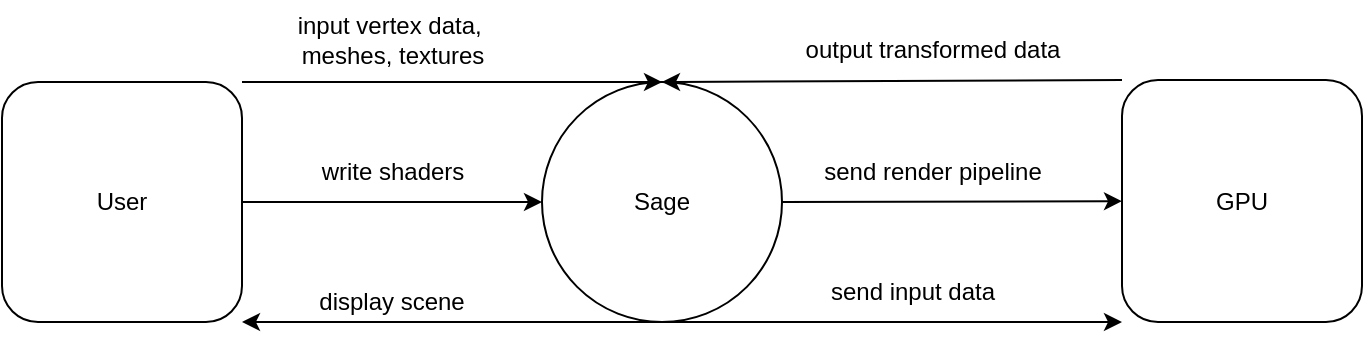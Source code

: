 <mxfile>
    <diagram id="S1mi6bxbC9XWDfJ3HEK7" name="Page-1">
        <mxGraphModel dx="1188" dy="1676" grid="1" gridSize="10" guides="1" tooltips="1" connect="1" arrows="1" fold="1" page="1" pageScale="1" pageWidth="1100" pageHeight="850" background="#ffffff" math="0" shadow="0">
            <root>
                <mxCell id="0"/>
                <mxCell id="1" parent="0"/>
                <mxCell id="41" value="display scene" style="text;strokeColor=none;align=center;fillColor=none;html=1;verticalAlign=middle;whiteSpace=wrap;rounded=0;" parent="1" vertex="1">
                    <mxGeometry x="340" y="485" width="130" height="20" as="geometry"/>
                </mxCell>
                <mxCell id="62" style="edgeStyle=none;html=1;exitX=0.5;exitY=1;exitDx=0;exitDy=0;entryX=1;entryY=1;entryDx=0;entryDy=0;" edge="1" parent="1" source="50" target="51">
                    <mxGeometry relative="1" as="geometry"/>
                </mxCell>
                <mxCell id="68" style="edgeStyle=none;html=1;" edge="1" parent="1" source="50" target="52">
                    <mxGeometry relative="1" as="geometry"/>
                </mxCell>
                <mxCell id="69" style="edgeStyle=none;html=1;entryX=0;entryY=1;entryDx=0;entryDy=0;exitX=0.5;exitY=1;exitDx=0;exitDy=0;" edge="1" parent="1" source="50" target="52">
                    <mxGeometry relative="1" as="geometry">
                        <mxPoint x="600" y="465" as="sourcePoint"/>
                    </mxGeometry>
                </mxCell>
                <mxCell id="50" value="Sage" style="ellipse;whiteSpace=wrap;html=1;aspect=fixed;" vertex="1" parent="1">
                    <mxGeometry x="480" y="385" width="120" height="120" as="geometry"/>
                </mxCell>
                <mxCell id="54" style="edgeStyle=none;html=1;exitX=1;exitY=0;exitDx=0;exitDy=0;entryX=0.5;entryY=0;entryDx=0;entryDy=0;" edge="1" parent="1" source="51" target="50">
                    <mxGeometry relative="1" as="geometry"/>
                </mxCell>
                <mxCell id="57" style="edgeStyle=none;html=1;" edge="1" parent="1" source="51" target="50">
                    <mxGeometry relative="1" as="geometry"/>
                </mxCell>
                <mxCell id="51" value="User" style="rounded=1;whiteSpace=wrap;html=1;" vertex="1" parent="1">
                    <mxGeometry x="210" y="385" width="120" height="120" as="geometry"/>
                </mxCell>
                <mxCell id="66" style="edgeStyle=none;html=1;entryX=0.5;entryY=0;entryDx=0;entryDy=0;exitX=0;exitY=0;exitDx=0;exitDy=0;" edge="1" parent="1" source="52" target="50">
                    <mxGeometry relative="1" as="geometry"/>
                </mxCell>
                <mxCell id="52" value="GPU" style="rounded=1;whiteSpace=wrap;html=1;" vertex="1" parent="1">
                    <mxGeometry x="770" y="384" width="120" height="121" as="geometry"/>
                </mxCell>
                <mxCell id="59" value="input vertex data,&amp;nbsp;&lt;div&gt;meshes, textures&lt;/div&gt;" style="text;html=1;align=center;verticalAlign=middle;resizable=0;points=[];autosize=1;strokeColor=none;fillColor=none;" vertex="1" parent="1">
                    <mxGeometry x="345" y="344" width="120" height="40" as="geometry"/>
                </mxCell>
                <mxCell id="60" value="write shaders" style="text;html=1;align=center;verticalAlign=middle;resizable=0;points=[];autosize=1;strokeColor=none;fillColor=none;" vertex="1" parent="1">
                    <mxGeometry x="360" y="415" width="90" height="30" as="geometry"/>
                </mxCell>
                <mxCell id="67" value="output transformed data" style="text;html=1;align=center;verticalAlign=middle;resizable=0;points=[];autosize=1;strokeColor=none;fillColor=none;" vertex="1" parent="1">
                    <mxGeometry x="600" y="354" width="150" height="30" as="geometry"/>
                </mxCell>
                <mxCell id="70" value="send render pipeline" style="text;html=1;align=center;verticalAlign=middle;resizable=0;points=[];autosize=1;strokeColor=none;fillColor=none;" vertex="1" parent="1">
                    <mxGeometry x="610" y="415" width="130" height="30" as="geometry"/>
                </mxCell>
                <mxCell id="71" value="send input data" style="text;html=1;align=center;verticalAlign=middle;resizable=0;points=[];autosize=1;strokeColor=none;fillColor=none;" vertex="1" parent="1">
                    <mxGeometry x="610" y="475" width="110" height="30" as="geometry"/>
                </mxCell>
            </root>
        </mxGraphModel>
    </diagram>
</mxfile>